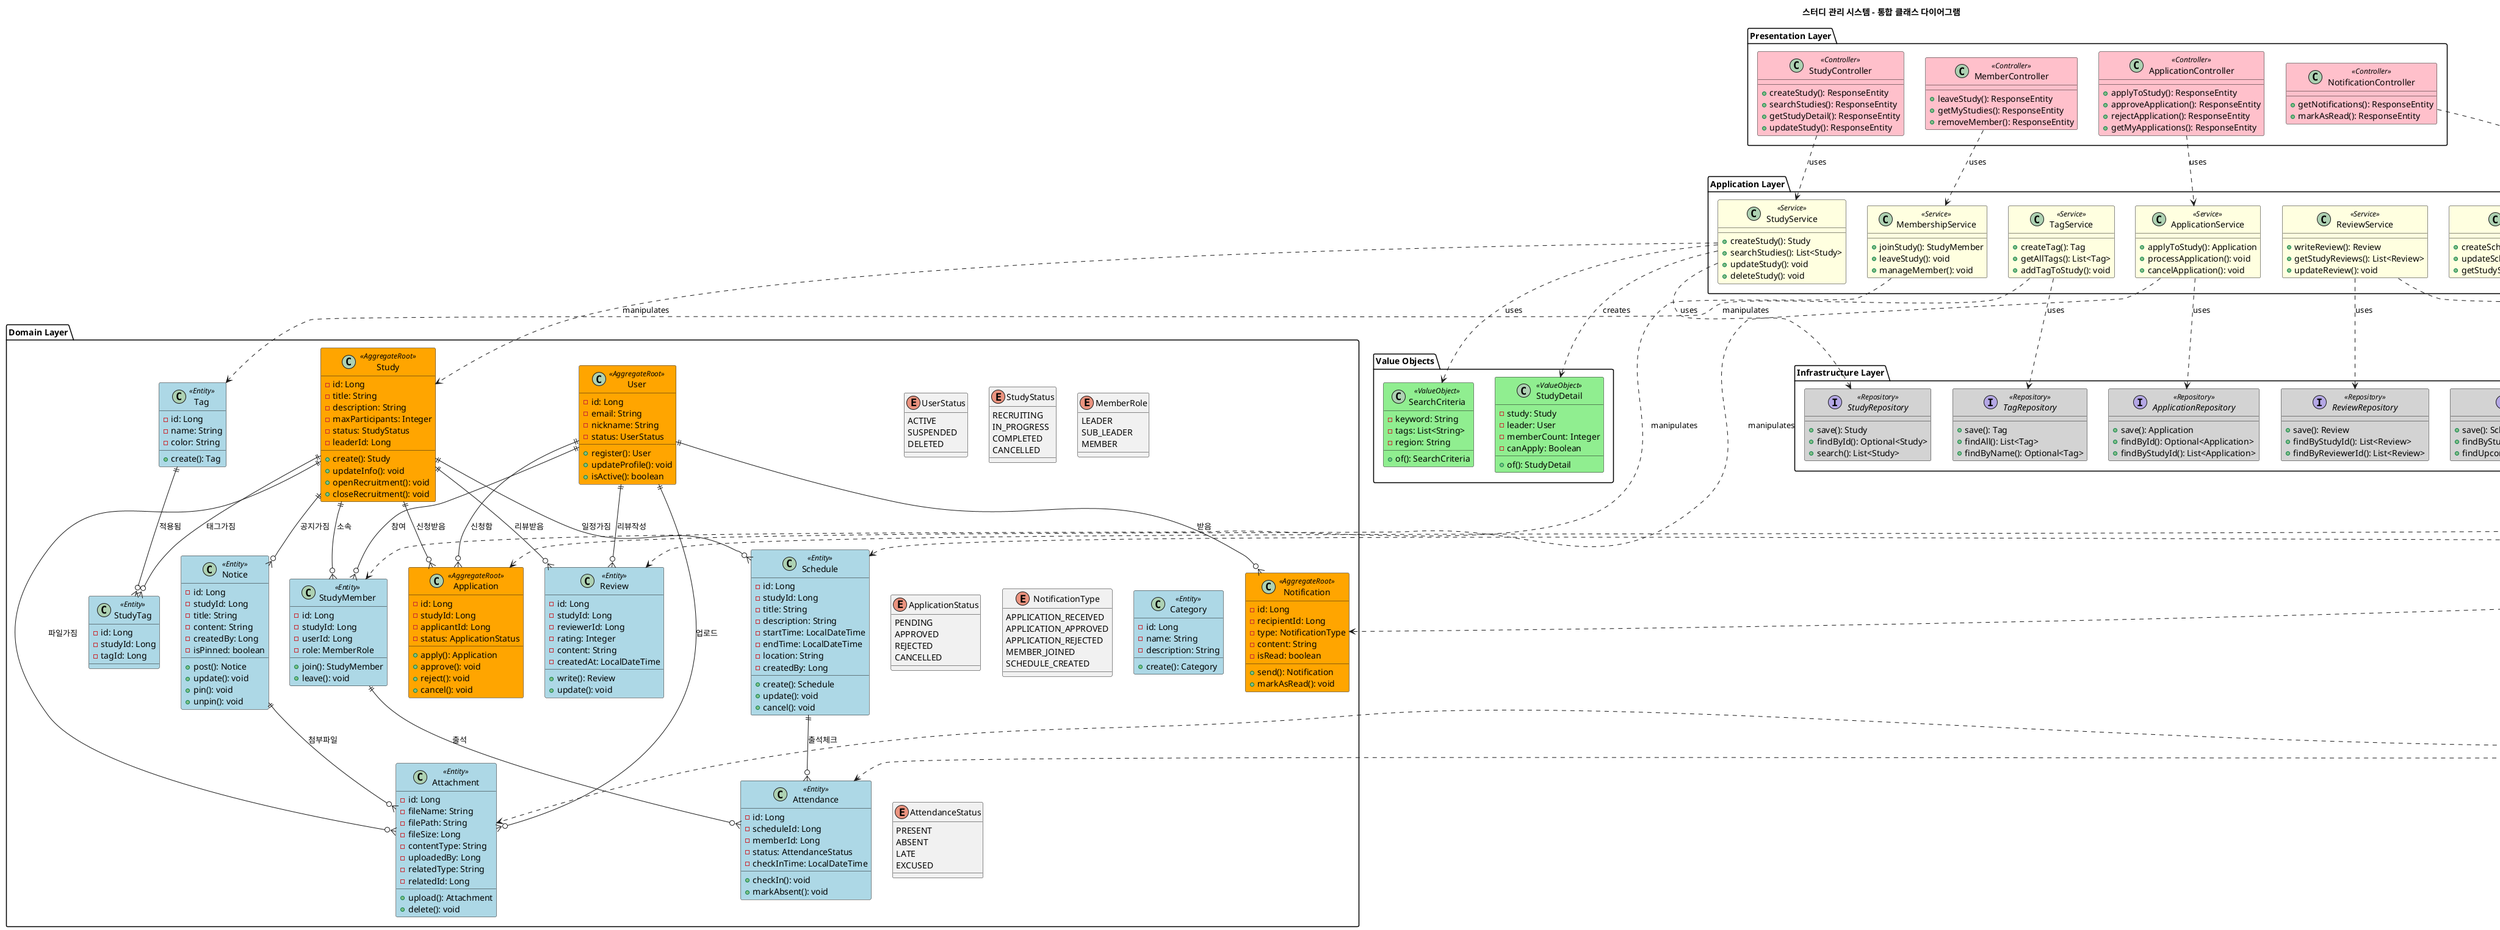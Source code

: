 @startuml
!define ENTITY class
!define VALUE_OBJECT class
!define AGGREGATE_ROOT class
!define SERVICE class
!define CONTROLLER class
!define REPOSITORY interface

skinparam class {
    BackgroundColor<<Entity>> LightBlue
    BackgroundColor<<ValueObject>> LightGreen
    BackgroundColor<<AggregateRoot>> Orange
    BackgroundColor<<Service>> LightYellow
    BackgroundColor<<Controller>> Pink
    BackgroundColor<<Repository>> LightGray
}

title 스터디 관리 시스템 - 통합 클래스 다이어그램

' === 프레젠테이션 계층 ===
package "Presentation Layer" {
    CONTROLLER StudyController <<Controller>> {
        +createStudy(): ResponseEntity
        +searchStudies(): ResponseEntity
        +getStudyDetail(): ResponseEntity
        +updateStudy(): ResponseEntity
    }

    CONTROLLER ApplicationController <<Controller>> {
        +applyToStudy(): ResponseEntity
        +approveApplication(): ResponseEntity
        +rejectApplication(): ResponseEntity
        +getMyApplications(): ResponseEntity
    }

    CONTROLLER MemberController <<Controller>> {
        +leaveStudy(): ResponseEntity
        +getMyStudies(): ResponseEntity
        +removeMember(): ResponseEntity
    }

    CONTROLLER NotificationController <<Controller>> {
        +getNotifications(): ResponseEntity
        +markAsRead(): ResponseEntity
    }
}

' === 애플리케이션 계층 ===
package "Application Layer" {
    SERVICE StudyService <<Service>> {
        +createStudy(): Study
        +searchStudies(): List<Study>
        +updateStudy(): void
        +deleteStudy(): void
    }

    SERVICE ApplicationService <<Service>> {
        +applyToStudy(): Application
        +processApplication(): void
        +cancelApplication(): void
    }

    SERVICE MembershipService <<Service>> {
        +joinStudy(): StudyMember
        +leaveStudy(): void
        +manageMember(): void
    }

    SERVICE NotificationService <<Service>> {
        +sendNotification(): void
        +getNotifications(): List<Notification>
    }

    SERVICE TagService <<Service>> {
        +createTag(): Tag
        +getAllTags(): List<Tag>
        +addTagToStudy(): void
    }

    SERVICE ReviewService <<Service>> {
        +writeReview(): Review
        +getStudyReviews(): List<Review>
        +updateReview(): void
    }

    SERVICE ScheduleService <<Service>> {
        +createSchedule(): Schedule
        +updateSchedule(): void
        +getStudySchedules(): List<Schedule>
    }

    SERVICE AttendanceService <<Service>> {
        +checkIn(): Attendance
        +markAttendance(): void
        +getAttendanceReport(): AttendanceReport
    }

    SERVICE AttachmentService <<Service>> {
        +uploadFile(): Attachment
        +downloadFile(): FileData
        +deleteFile(): void
    }
}

' === 도메인 계층 ===
package "Domain Layer" {
    ' === 사용자 도메인 ===
    AGGREGATE_ROOT User <<AggregateRoot>> {
        -id: Long
        -email: String
        -nickname: String
        -status: UserStatus
        +register(): User
        +updateProfile(): void
        +isActive(): boolean
    }

    enum UserStatus {
        ACTIVE
        SUSPENDED
        DELETED
    }

    ' === 스터디 도메인 ===
    AGGREGATE_ROOT Study <<AggregateRoot>> {
        -id: Long
        -title: String
        -description: String
        -maxParticipants: Integer
        -status: StudyStatus
        -leaderId: Long
        +create(): Study
        +updateInfo(): void
        +openRecruitment(): void
        +closeRecruitment(): void
    }

    enum StudyStatus {
        RECRUITING
        IN_PROGRESS
        COMPLETED
        CANCELLED
    }

    ENTITY StudyMember <<Entity>> {
        -id: Long
        -studyId: Long
        -userId: Long
        -role: MemberRole
        +join(): StudyMember
        +leave(): void
    }

    enum MemberRole {
        LEADER
        SUB_LEADER
        MEMBER
    }

    ' === 참가 신청 도메인 ===
    AGGREGATE_ROOT Application <<AggregateRoot>> {
        -id: Long
        -studyId: Long
        -applicantId: Long
        -status: ApplicationStatus
        +apply(): Application
        +approve(): void
        +reject(): void
        +cancel(): void
    }

    enum ApplicationStatus {
        PENDING
        APPROVED
        REJECTED
        CANCELLED
    }

    ' === 알림 도메인 ===
    AGGREGATE_ROOT Notification <<AggregateRoot>> {
        -id: Long
        -recipientId: Long
        -type: NotificationType
        -content: String
        -isRead: boolean
        +send(): Notification
        +markAsRead(): void
    }

    enum NotificationType {
        APPLICATION_RECEIVED
        APPLICATION_APPROVED
        APPLICATION_REJECTED
        MEMBER_JOINED
        SCHEDULE_CREATED
    }

    ' === 일정/공지 도메인 ===
    ENTITY Schedule <<Entity>> {
        -id: Long
        -studyId: Long
        -title: String
        -description: String
        -startTime: LocalDateTime
        -endTime: LocalDateTime
        -location: String
        -createdBy: Long
        +create(): Schedule
        +update(): void
        +cancel(): void
    }

    ENTITY Notice <<Entity>> {
        -id: Long
        -studyId: Long
        -title: String
        -content: String
        -createdBy: Long
        -isPinned: boolean
        +post(): Notice
        +update(): void
        +pin(): void
        +unpin(): void
    }

    ' === 태그 및 카테고리 도메인 ===
    ENTITY Tag <<Entity>> {
        -id: Long
        -name: String
        -color: String
        +create(): Tag
    }

    ENTITY Category <<Entity>> {
        -id: Long
        -name: String
        -description: String
        +create(): Category
    }

    ENTITY StudyTag <<Entity>> {
        -id: Long
        -studyId: Long
        -tagId: Long
    }

    ' === 리뷰 도메인 ===
    ENTITY Review <<Entity>> {
        -id: Long
        -studyId: Long
        -reviewerId: Long
        -rating: Integer
        -content: String
        -createdAt: LocalDateTime
        +write(): Review
        +update(): void
    }

    ' === 출석 도메인 ===
    ENTITY Attendance <<Entity>> {
        -id: Long
        -scheduleId: Long
        -memberId: Long
        -status: AttendanceStatus
        -checkInTime: LocalDateTime
        +checkIn(): void
        +markAbsent(): void
    }

    enum AttendanceStatus {
        PRESENT
        ABSENT
        LATE
        EXCUSED
    }

    ' === 파일/첨부 도메인 ===
    ENTITY Attachment <<Entity>> {
        -id: Long
        -fileName: String
        -filePath: String
        -fileSize: Long
        -contentType: String
        -uploadedBy: Long
        -relatedType: String
        -relatedId: Long
        +upload(): Attachment
        +delete(): void
    }
}

' === 인프라스트럭처 계층 ===
package "Infrastructure Layer" {
    REPOSITORY UserRepository <<Repository>> {
        +save(): User
        +findById(): Optional<User>
        +findByEmail(): Optional<User>
    }

    REPOSITORY StudyRepository <<Repository>> {
        +save(): Study
        +findById(): Optional<Study>
        +search(): List<Study>
    }

    REPOSITORY ApplicationRepository <<Repository>> {
        +save(): Application
        +findById(): Optional<Application>
        +findByStudyId(): List<Application>
    }

    REPOSITORY NotificationRepository <<Repository>> {
        +save(): Notification
        +findByRecipientId(): List<Notification>
    }

    REPOSITORY TagRepository <<Repository>> {
        +save(): Tag
        +findAll(): List<Tag>
        +findByName(): Optional<Tag>
    }

    REPOSITORY ReviewRepository <<Repository>> {
        +save(): Review
        +findByStudyId(): List<Review>
        +findByReviewerId(): List<Review>
    }

    REPOSITORY ScheduleRepository <<Repository>> {
        +save(): Schedule
        +findByStudyId(): List<Schedule>
        +findUpcomingSchedules(): List<Schedule>
    }

    REPOSITORY AttendanceRepository <<Repository>> {
        +save(): Attendance
        +findByScheduleId(): List<Attendance>
        +findByMemberId(): List<Attendance>
    }

    REPOSITORY AttachmentRepository <<Repository>> {
        +save(): Attachment
        +findByRelatedId(): List<Attachment>
        +deleteById(): void
    }
}

' === 값 객체 ===
package "Value Objects" {
    VALUE_OBJECT SearchCriteria <<ValueObject>> {
        -keyword: String
        -tags: List<String>
        -region: String
        +of(): SearchCriteria
    }

    VALUE_OBJECT StudyDetail <<ValueObject>> {
        -study: Study
        -leader: User
        -memberCount: Integer
        -canApply: Boolean
        +of(): StudyDetail
    }
}

' === 관계 정의 ===
' 프레젠테이션 -> 애플리케이션
StudyController ..> StudyService : uses
ApplicationController ..> ApplicationService : uses
MemberController ..> MembershipService : uses
NotificationController ..> NotificationService : uses

' 애플리케이션 -> 도메인
StudyService ..> Study : manipulates
ApplicationService ..> Application : manipulates
MembershipService ..> StudyMember : manipulates
NotificationService ..> Notification : manipulates

' 애플리케이션 -> 인프라
StudyService ..> StudyRepository : uses
ApplicationService ..> ApplicationRepository : uses
NotificationService ..> NotificationRepository : uses

' 도메인 관계
User ||--o{ StudyMember : "참여"
Study ||--o{ StudyMember : "소속"
Study ||--o{ Application : "신청받음"
User ||--o{ Application : "신청함"
Study ||--o{ Schedule : "일정가짐"
Study ||--o{ Notice : "공지가짐"
User ||--o{ Notification : "받음"

' 새로운 도메인 관계
Study ||--o{ StudyTag : "태그가짐"
Tag ||--o{ StudyTag : "적용됨"
Study ||--o{ Review : "리뷰받음"
User ||--o{ Review : "리뷰작성"
Schedule ||--o{ Attendance : "출석체크"
StudyMember ||--o{ Attendance : "출석"
Study ||--o{ Attachment : "파일가짐"
Notice ||--o{ Attachment : "첨부파일"
User ||--o{ Attachment : "업로드"

' 새로운 서비스 관계
TagService ..> Tag : manipulates
ReviewService ..> Review : manipulates
ScheduleService ..> Schedule : manipulates
AttendanceService ..> Attendance : manipulates
AttachmentService ..> Attachment : manipulates

' 새로운 리포지토리 관계
TagService ..> TagRepository : uses
ReviewService ..> ReviewRepository : uses
ScheduleService ..> ScheduleRepository : uses
AttendanceService ..> AttendanceRepository : uses
AttachmentService ..> AttachmentRepository : uses

' 값 객체 사용
StudyService ..> SearchCriteria : uses
StudyService ..> StudyDetail : creates

@enduml
